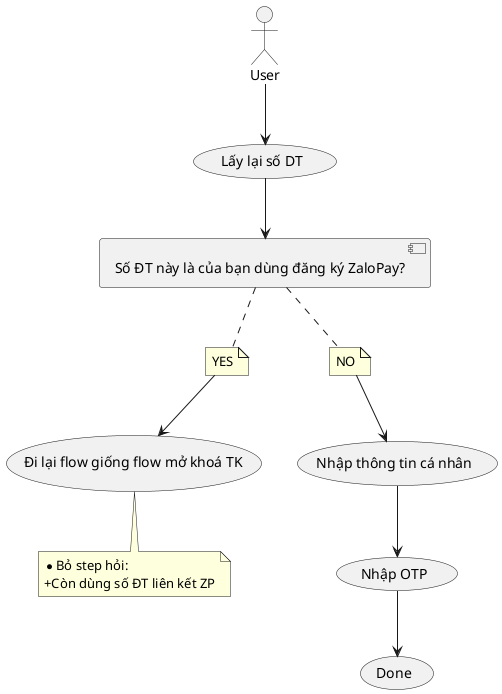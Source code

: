 @startuml

(Lấy lại số DT) as (L_SDT)
[Số ĐT này là của bạn dùng đăng ký ZaloPay?] as [IsYours]
User --> (L_SDT)
(L_SDT) --> [IsYours]
note "YES" as N_sdt_yes
note "NO" as N_sdt_no
[IsYours] .. N_sdt_yes
(Đi lại flow giống flow mở khoá TK) as (FlowMoKhoaTK)
N_sdt_yes --> (FlowMoKhoaTK)

note "*Bỏ step hỏi:\n+Còn dùng số ĐT liên kết ZP" as N_step_askPhone
(FlowMoKhoaTK) .. N_step_askPhone

[IsYours] .. N_sdt_no
(Nhập thông tin cá nhân) as (TTCN)
N_sdt_no --> (TTCN)
(TTCN) --> (Nhập OTP)
(Nhập OTP) --> (Done)

@enduml